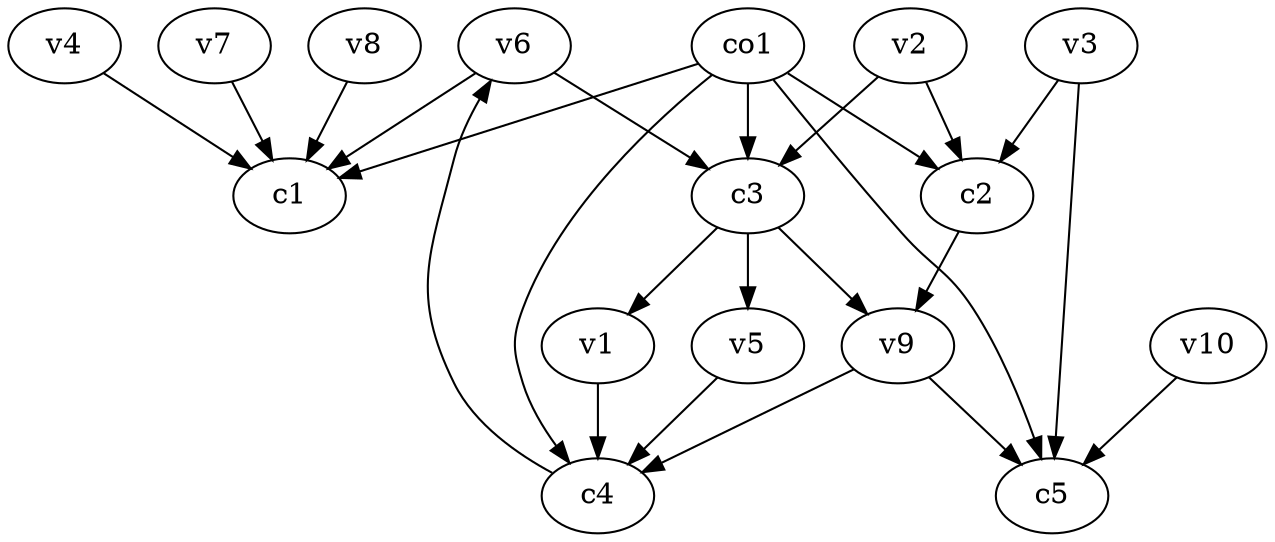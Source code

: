 strict digraph  {
c1;
c2;
c3;
c4;
c5;
v1;
v2;
v3;
v4;
v5;
v6;
v7;
v8;
v9;
v10;
co1;
c2 -> v9  [weight=1];
c3 -> v9  [weight=1];
c3 -> v5  [weight=1];
c3 -> v1  [weight=1];
c4 -> v6  [weight=1];
v1 -> c4  [weight=1];
v2 -> c2  [weight=1];
v2 -> c3  [weight=1];
v3 -> c5  [weight=1];
v3 -> c2  [weight=1];
v4 -> c1  [weight=1];
v5 -> c4  [weight=1];
v6 -> c1  [weight=1];
v6 -> c3  [weight=1];
v7 -> c1  [weight=1];
v8 -> c1  [weight=1];
v9 -> c4  [weight=1];
v9 -> c5  [weight=1];
v10 -> c5  [weight=1];
co1 -> c1  [weight=1];
co1 -> c4  [weight=1];
co1 -> c2  [weight=1];
co1 -> c5  [weight=1];
co1 -> c3  [weight=1];
}
